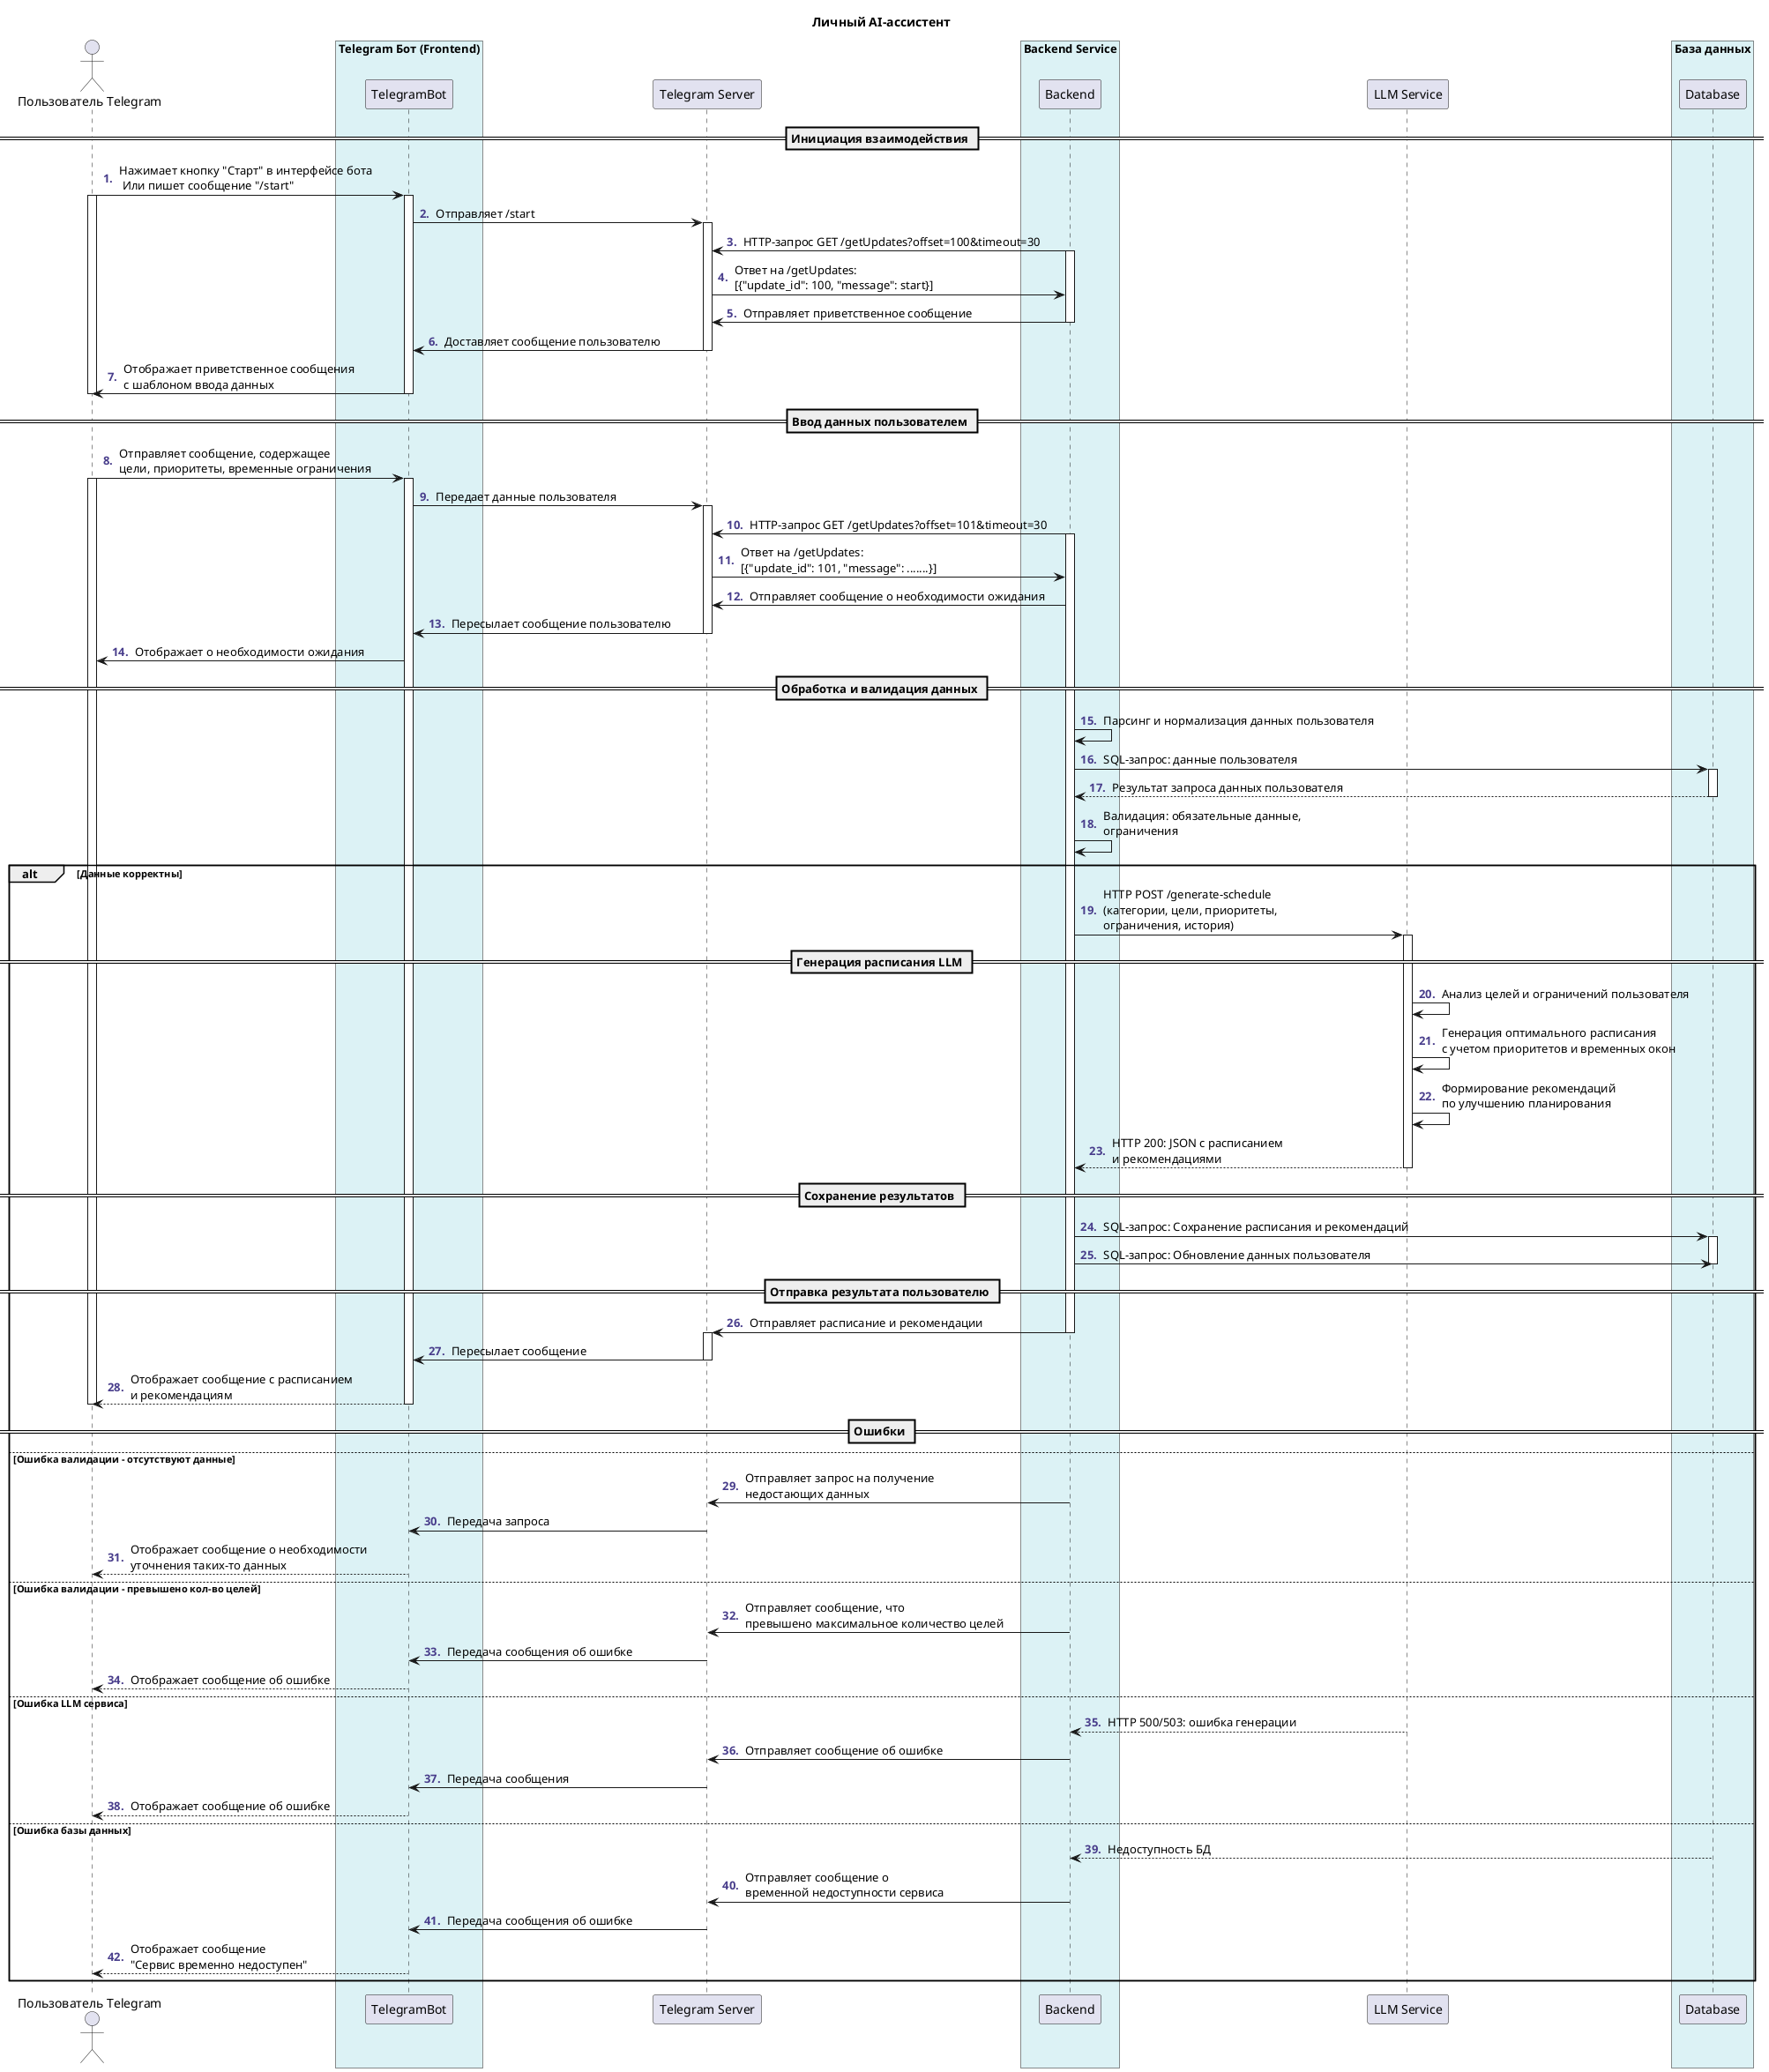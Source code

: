 @startuml

title "Личный AI-ассистент"

autonumber "<b><color:DarkSlateBlue>.</color></b> " 

actor "Пользователь Telegram" as User
box "Telegram Бот (Frontend)"  #dcf2f5ff
    participant TelegramBot
end box
participant "Telegram Server" as TelegramServer
box "Backend Service"  #dcf2f5ff
    participant Backend
end box
participant "LLM Service" as LLM
box "База данных"  #dcf2f5ff
participant Database
end box

== Инициация взаимодействия ==
User -> TelegramBot : Нажимает кнопку "Старт" в интерфейсе бота\n Или пишет сообщение "/start"
activate User
activate TelegramBot
TelegramBot -> TelegramServer : Отправляет /start
activate TelegramServer
Backend -> TelegramServer : HTTP-запрос GET /getUpdates?offset=100&timeout=30
activate Backend
TelegramServer -> Backend : Ответ на /getUpdates:\n[{"update_id": 100, "message": start}]
Backend -> TelegramServer : Отправляет приветственное сообщение
deactivate Backend
TelegramServer -> TelegramBot: Доставляет сообщение пользователю
deactivate TelegramServer
TelegramBot -> User : Отображает приветственное сообщения\nс шаблоном ввода данных
deactivate User
deactivate TelegramBot

== Ввод данных пользователем ==
User -> TelegramBot : Отправляет сообщение, содержащее\nцели, приоритеты, временные ограничения
activate User
activate TelegramBot
TelegramBot -> TelegramServer : Передает данные пользователя
activate TelegramServer
Backend -> TelegramServer : HTTP-запрос GET /getUpdates?offset=101&timeout=30
activate Backend
TelegramServer -> Backend : Ответ на /getUpdates:\n[{"update_id": 101, "message": .......}]
Backend -> TelegramServer : Отправляет сообщение о необходимости ожидания
TelegramServer -> TelegramBot : Пересылает сообщение пользователю
deactivate TelegramServer
TelegramBot -> User : Отображает о необходимости ожидания

== Обработка и валидация данных ==
Backend -> Backend : Парсинг и нормализация данных пользователя
Backend -> Database : SQL-запрос: данные пользователя
activate Database
Database --> Backend : Результат запроса данных пользователя
deactivate Database
Backend -> Backend : Валидация: обязательные данные,\nограничения

alt Данные корректны
    Backend -> LLM : HTTP POST /generate-schedule\n(категории, цели, приоритеты,\nограничения, история)
    
    == Генерация расписания LLM ==
    activate LLM
    LLM -> LLM : Анализ целей и ограничений пользователя
    LLM -> LLM : Генерация оптимального расписания\nс учетом приоритетов и временных окон
    LLM -> LLM : Формирование рекомендаций\nпо улучшению планирования
    LLM --> Backend : HTTP 200: JSON с расписанием\nи рекомендациями
    deactivate LLM
    
    == Сохранение результатов ==
    Backend -> Database : SQL-запрос: Сохранение расписания и рекомендаций
    activate Database
    Backend -> Database : SQL-запрос: Обновление данных пользователя
    deactivate Database

    == Отправка результата пользователю ==
    Backend -> TelegramServer : Отправляет расписание и рекомендации
    deactivate Backend
    activate TelegramServer
    TelegramServer -> TelegramBot : Пересылает сообщение
    deactivate TelegramServer
    TelegramBot --> User : Отображает сообщение с расписанием\nи рекомендациям
    deactivate TelegramBot
    deactivate User
    
    == Ошибки ==
else Ошибка валидации - отсутствуют данные
    Backend -> TelegramServer : Отправляет запрос на получение\nнедостающих данных
    TelegramServer -> TelegramBot : Передача запроса
    TelegramBot --> User : Отображает сообщение о необходимости\nуточнения таких-то данных
    
else Ошибка валидации - превышено кол-во целей
    Backend -> TelegramServer : Отправляет сообщение, что\nпревышено максимальное количество целей
    TelegramServer -> TelegramBot : Передача сообщения об ошибке
    TelegramBot --> User : Отображает сообщение об ошибке
    
else Ошибка LLM сервиса
    LLM --> Backend : HTTP 500/503: ошибка генерации
    Backend -> TelegramServer : Отправляет сообщение об ошибке
    TelegramServer -> TelegramBot : Передача сообщения
    TelegramBot --> User : Отображает сообщение об ошибке
    
else Ошибка базы данных
    Database --> Backend : Недоступность БД
    Backend -> TelegramServer : Отправляет сообщение о\nвременной недоступности сервиса
    TelegramServer -> TelegramBot : Передача сообщения об ошибке
    TelegramBot --> User : Отображает сообщение\n"Сервис временно недоступен"
end

@enduml